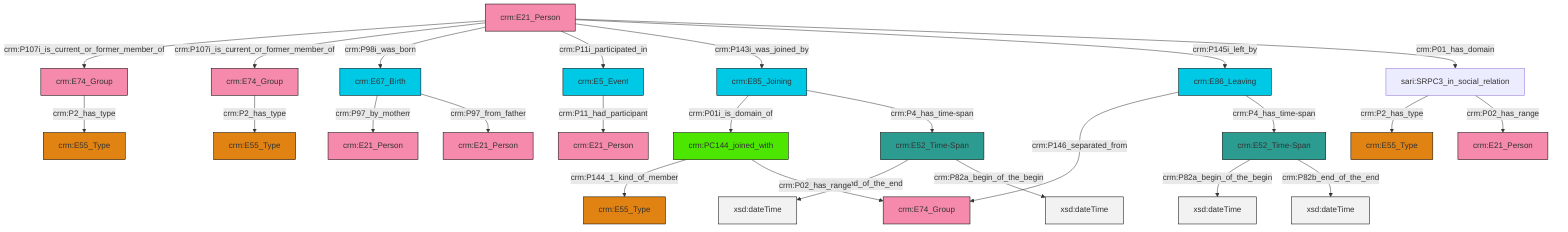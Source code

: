 graph TD
classDef Literal fill:#f2f2f2,stroke:#000000;
classDef CRM_Entity fill:#FFFFFF,stroke:#000000;
classDef Temporal_Entity fill:#00C9E6, stroke:#000000;
classDef Type fill:#E18312, stroke:#000000;
classDef Time-Span fill:#2C9C91, stroke:#000000;
classDef Appellation fill:#FFEB7F, stroke:#000000;
classDef Place fill:#008836, stroke:#000000;
classDef Persistent_Item fill:#B266B2, stroke:#000000;
classDef Conceptual_Object fill:#FFD700, stroke:#000000;
classDef Physical_Thing fill:#D2B48C, stroke:#000000;
classDef Actor fill:#f58aad, stroke:#000000;
classDef PC_Classes fill:#4ce600, stroke:#000000;
classDef Multi fill:#cccccc,stroke:#000000;

2["crm:E86_Leaving"]:::Temporal_Entity -->|crm:P146_separated_from| 3["crm:E74_Group"]:::Actor
4["crm:E52_Time-Span"]:::Time-Span -->|crm:P82b_end_of_the_end| 5[xsd:dateTime]:::Literal
7["crm:E21_Person"]:::Actor -->|crm:P107i_is_current_or_former_member_of| 8["crm:E74_Group"]:::Actor
8["crm:E74_Group"]:::Actor -->|crm:P2_has_type| 9["crm:E55_Type"]:::Type
7["crm:E21_Person"]:::Actor -->|crm:P107i_is_current_or_former_member_of| 19["crm:E74_Group"]:::Actor
20["crm:E67_Birth"]:::Temporal_Entity -->|crm:P97_by_motherr| 21["crm:E21_Person"]:::Actor
22["crm:E85_Joining"]:::Temporal_Entity -->|crm:P01i_is_domain_of| 12["crm:PC144_joined_with"]:::PC_Classes
12["crm:PC144_joined_with"]:::PC_Classes -->|crm:P144_1_kind_of_member| 0["crm:E55_Type"]:::Type
2["crm:E86_Leaving"]:::Temporal_Entity -->|crm:P4_has_time-span| 28["crm:E52_Time-Span"]:::Time-Span
7["crm:E21_Person"]:::Actor -->|crm:P98i_was_born| 20["crm:E67_Birth"]:::Temporal_Entity
7["crm:E21_Person"]:::Actor -->|crm:P11i_participated_in| 26["crm:E5_Event"]:::Temporal_Entity
20["crm:E67_Birth"]:::Temporal_Entity -->|crm:P97_from_father| 32["crm:E21_Person"]:::Actor
10["sari:SRPC3_in_social_relation"]:::Default -->|crm:P2_has_type| 14["crm:E55_Type"]:::Type
7["crm:E21_Person"]:::Actor -->|crm:P143i_was_joined_by| 22["crm:E85_Joining"]:::Temporal_Entity
22["crm:E85_Joining"]:::Temporal_Entity -->|crm:P4_has_time-span| 4["crm:E52_Time-Span"]:::Time-Span
12["crm:PC144_joined_with"]:::PC_Classes -->|crm:P02_has_range| 3["crm:E74_Group"]:::Actor
19["crm:E74_Group"]:::Actor -->|crm:P2_has_type| 30["crm:E55_Type"]:::Type
7["crm:E21_Person"]:::Actor -->|crm:P145i_left_by| 2["crm:E86_Leaving"]:::Temporal_Entity
7["crm:E21_Person"]:::Actor -->|crm:P01_has_domain| 10["sari:SRPC3_in_social_relation"]:::Default
26["crm:E5_Event"]:::Temporal_Entity -->|crm:P11_had_participant| 36["crm:E21_Person"]:::Actor
28["crm:E52_Time-Span"]:::Time-Span -->|crm:P82a_begin_of_the_begin| 42[xsd:dateTime]:::Literal
4["crm:E52_Time-Span"]:::Time-Span -->|crm:P82a_begin_of_the_begin| 45[xsd:dateTime]:::Literal
10["sari:SRPC3_in_social_relation"]:::Default -->|crm:P02_has_range| 16["crm:E21_Person"]:::Actor
28["crm:E52_Time-Span"]:::Time-Span -->|crm:P82b_end_of_the_end| 46[xsd:dateTime]:::Literal